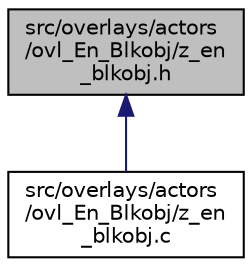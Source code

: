 digraph "src/overlays/actors/ovl_En_Blkobj/z_en_blkobj.h"
{
 // LATEX_PDF_SIZE
  edge [fontname="Helvetica",fontsize="10",labelfontname="Helvetica",labelfontsize="10"];
  node [fontname="Helvetica",fontsize="10",shape=record];
  Node1 [label="src/overlays/actors\l/ovl_En_Blkobj/z_en\l_blkobj.h",height=0.2,width=0.4,color="black", fillcolor="grey75", style="filled", fontcolor="black",tooltip=" "];
  Node1 -> Node2 [dir="back",color="midnightblue",fontsize="10",style="solid",fontname="Helvetica"];
  Node2 [label="src/overlays/actors\l/ovl_En_Blkobj/z_en\l_blkobj.c",height=0.2,width=0.4,color="black", fillcolor="white", style="filled",URL="$d9/d66/z__en__blkobj_8c.html",tooltip=" "];
}
